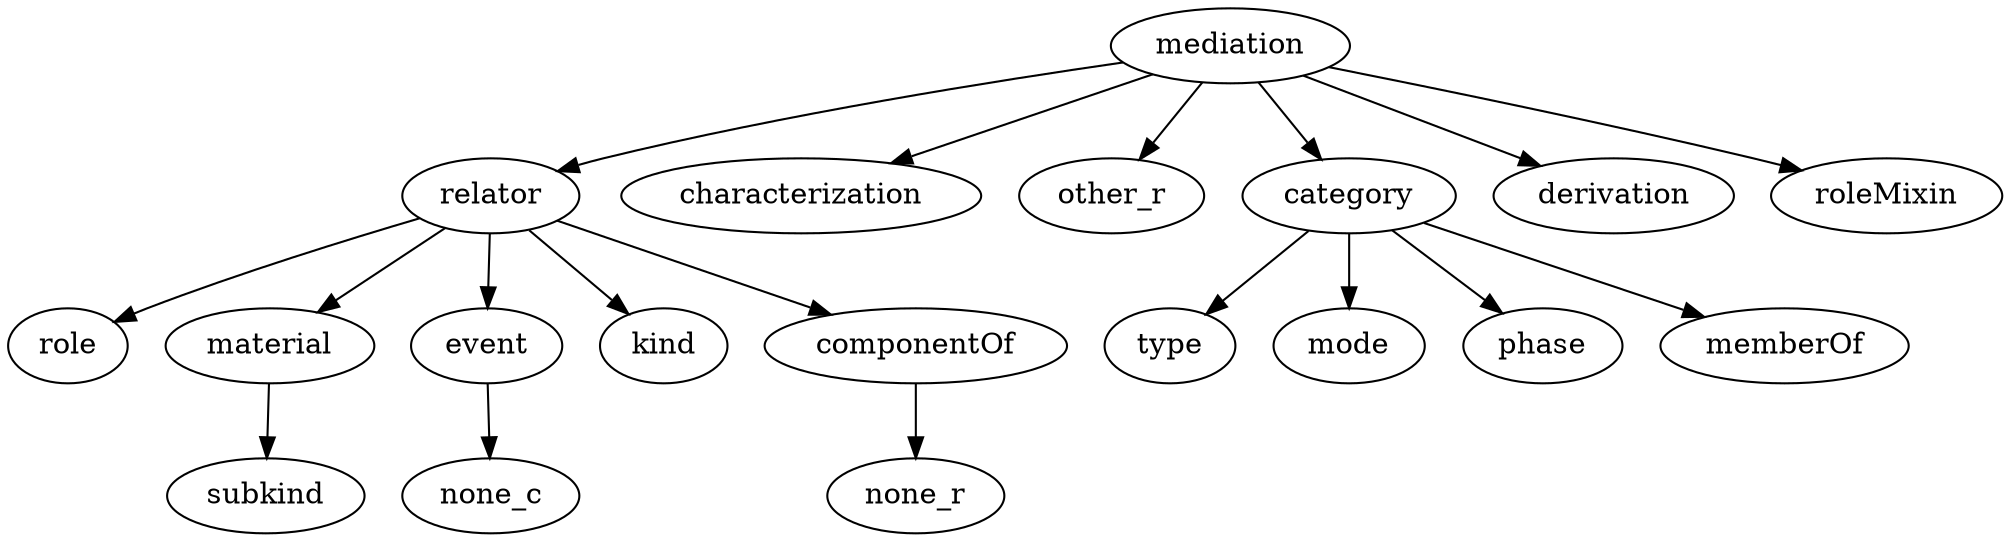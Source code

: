 strict digraph  {
mediation;
relator;
characterization;
other_r;
category;
derivation;
roleMixin;
role;
material;
event;
kind;
componentOf;
subkind;
type;
mode;
phase;
memberOf;
none_r;
none_c;
mediation -> relator;
mediation -> characterization;
mediation -> other_r;
mediation -> category;
mediation -> derivation;
mediation -> roleMixin;
relator -> role;
relator -> material;
relator -> event;
relator -> kind;
relator -> componentOf;
category -> type;
category -> mode;
category -> phase;
category -> memberOf;
material -> subkind;
event -> none_c;
componentOf -> none_r;
}
